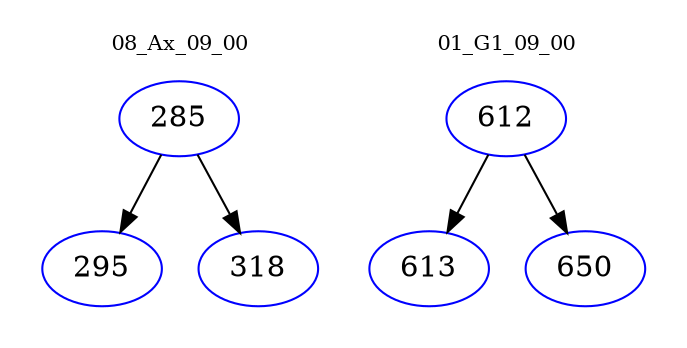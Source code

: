 digraph{
subgraph cluster_0 {
color = white
label = "08_Ax_09_00";
fontsize=10;
T0_285 [label="285", color="blue"]
T0_285 -> T0_295 [color="black"]
T0_295 [label="295", color="blue"]
T0_285 -> T0_318 [color="black"]
T0_318 [label="318", color="blue"]
}
subgraph cluster_1 {
color = white
label = "01_G1_09_00";
fontsize=10;
T1_612 [label="612", color="blue"]
T1_612 -> T1_613 [color="black"]
T1_613 [label="613", color="blue"]
T1_612 -> T1_650 [color="black"]
T1_650 [label="650", color="blue"]
}
}
